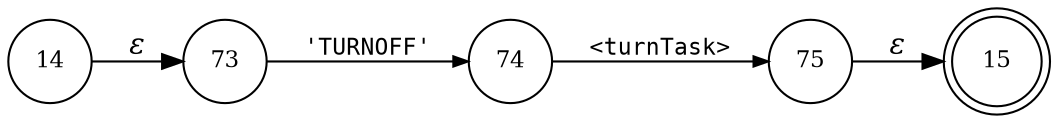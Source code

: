 digraph ATN {
rankdir=LR;
s15[fontsize=11, label="15", shape=doublecircle, fixedsize=true, width=.6];
s73[fontsize=11,label="73", shape=circle, fixedsize=true, width=.55, peripheries=1];
s74[fontsize=11,label="74", shape=circle, fixedsize=true, width=.55, peripheries=1];
s75[fontsize=11,label="75", shape=circle, fixedsize=true, width=.55, peripheries=1];
s14[fontsize=11,label="14", shape=circle, fixedsize=true, width=.55, peripheries=1];
s14 -> s73 [fontname="Times-Italic", label="&epsilon;"];
s73 -> s74 [fontsize=11, fontname="Courier", arrowsize=.7, label = "'TURNOFF'", arrowhead = normal];
s74 -> s75 [fontsize=11, fontname="Courier", arrowsize=.7, label = "<turnTask>", arrowhead = normal];
s75 -> s15 [fontname="Times-Italic", label="&epsilon;"];
}